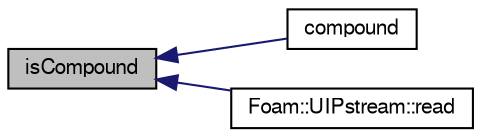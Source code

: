 digraph "isCompound"
{
  bgcolor="transparent";
  edge [fontname="FreeSans",fontsize="10",labelfontname="FreeSans",labelfontsize="10"];
  node [fontname="FreeSans",fontsize="10",shape=record];
  rankdir="LR";
  Node152 [label="isCompound",height=0.2,width=0.4,color="black", fillcolor="grey75", style="filled", fontcolor="black"];
  Node152 -> Node153 [dir="back",color="midnightblue",fontsize="10",style="solid",fontname="FreeSans"];
  Node153 [label="compound",height=0.2,width=0.4,color="black",URL="$a26310.html#a73a0e0103a597c22c270606809833aa4",tooltip="Construct null. "];
  Node152 -> Node154 [dir="back",color="midnightblue",fontsize="10",style="solid",fontname="FreeSans"];
  Node154 [label="Foam::UIPstream::read",height=0.2,width=0.4,color="black",URL="$a26258.html#a3d4b02e5b143d1a4ba9a5b34f11b4ed1",tooltip="Return next token from stream. "];
}
